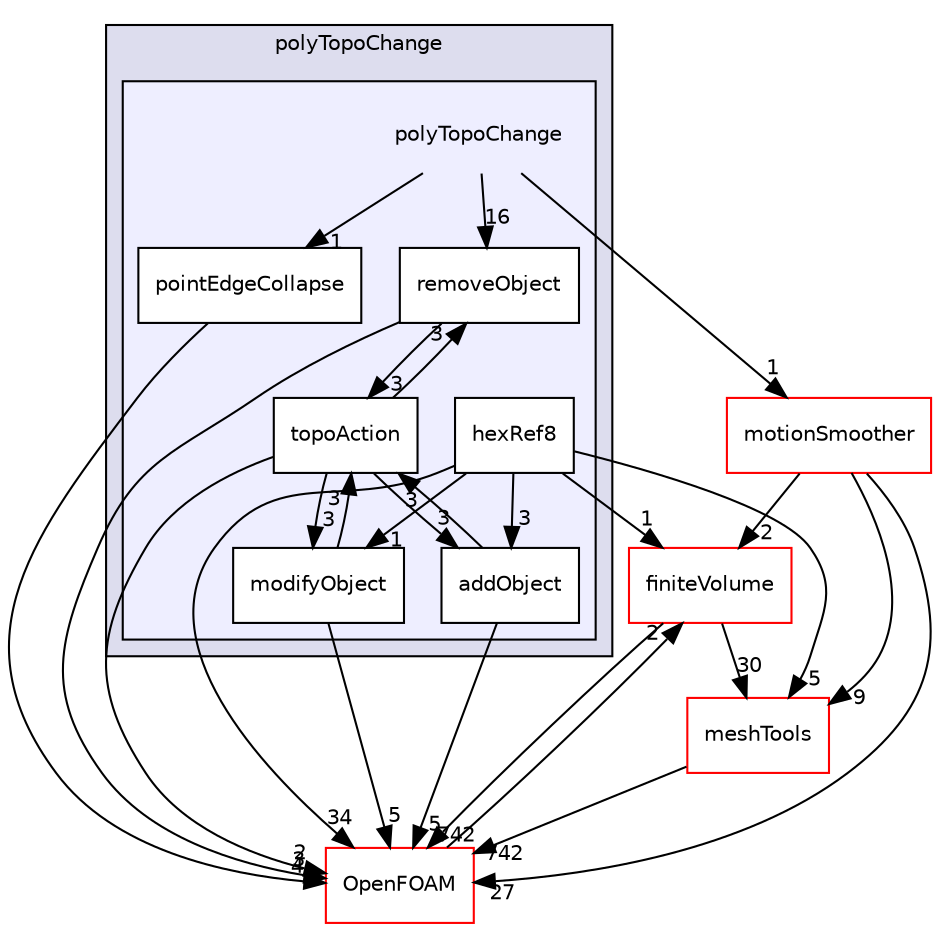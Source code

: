 digraph "src/dynamicMesh/polyTopoChange/polyTopoChange" {
  bgcolor=transparent;
  compound=true
  node [ fontsize="10", fontname="Helvetica"];
  edge [ labelfontsize="10", labelfontname="Helvetica"];
  subgraph clusterdir_1dcc9f8d039401a5088c21c8f851d182 {
    graph [ bgcolor="#ddddee", pencolor="black", label="polyTopoChange" fontname="Helvetica", fontsize="10", URL="dir_1dcc9f8d039401a5088c21c8f851d182.html"]
  subgraph clusterdir_312178702b93695831f6550a8adac170 {
    graph [ bgcolor="#eeeeff", pencolor="black", label="" URL="dir_312178702b93695831f6550a8adac170.html"];
    dir_312178702b93695831f6550a8adac170 [shape=plaintext label="polyTopoChange"];
    dir_d9ee5e3d9912dc032da774cc35ce3131 [shape=box label="addObject" color="black" fillcolor="white" style="filled" URL="dir_d9ee5e3d9912dc032da774cc35ce3131.html"];
    dir_d677ce20842980bf1fac1db8ae9e561b [shape=box label="hexRef8" color="black" fillcolor="white" style="filled" URL="dir_d677ce20842980bf1fac1db8ae9e561b.html"];
    dir_cb27fedece1be2b4c875a7d735a8664e [shape=box label="modifyObject" color="black" fillcolor="white" style="filled" URL="dir_cb27fedece1be2b4c875a7d735a8664e.html"];
    dir_51c191f54fe0236cf748102de597495e [shape=box label="pointEdgeCollapse" color="black" fillcolor="white" style="filled" URL="dir_51c191f54fe0236cf748102de597495e.html"];
    dir_06296bd8b41385b4250e164b0b7ad03a [shape=box label="removeObject" color="black" fillcolor="white" style="filled" URL="dir_06296bd8b41385b4250e164b0b7ad03a.html"];
    dir_29390a93201d75a4a0dc1eba109fb924 [shape=box label="topoAction" color="black" fillcolor="white" style="filled" URL="dir_29390a93201d75a4a0dc1eba109fb924.html"];
  }
  }
  dir_9bd15774b555cf7259a6fa18f99fe99b [shape=box label="finiteVolume" color="red" URL="dir_9bd15774b555cf7259a6fa18f99fe99b.html"];
  dir_ae30ad0bef50cf391b24c614251bb9fd [shape=box label="meshTools" color="red" URL="dir_ae30ad0bef50cf391b24c614251bb9fd.html"];
  dir_a5f41142d67d2cb37e86033b3571a7be [shape=box label="motionSmoother" color="red" URL="dir_a5f41142d67d2cb37e86033b3571a7be.html"];
  dir_c5473ff19b20e6ec4dfe5c310b3778a8 [shape=box label="OpenFOAM" color="red" URL="dir_c5473ff19b20e6ec4dfe5c310b3778a8.html"];
  dir_9bd15774b555cf7259a6fa18f99fe99b->dir_ae30ad0bef50cf391b24c614251bb9fd [headlabel="30", labeldistance=1.5 headhref="dir_000867_001783.html"];
  dir_9bd15774b555cf7259a6fa18f99fe99b->dir_c5473ff19b20e6ec4dfe5c310b3778a8 [headlabel="742", labeldistance=1.5 headhref="dir_000867_001929.html"];
  dir_ae30ad0bef50cf391b24c614251bb9fd->dir_c5473ff19b20e6ec4dfe5c310b3778a8 [headlabel="742", labeldistance=1.5 headhref="dir_001783_001929.html"];
  dir_cb27fedece1be2b4c875a7d735a8664e->dir_c5473ff19b20e6ec4dfe5c310b3778a8 [headlabel="5", labeldistance=1.5 headhref="dir_000820_001929.html"];
  dir_cb27fedece1be2b4c875a7d735a8664e->dir_29390a93201d75a4a0dc1eba109fb924 [headlabel="3", labeldistance=1.5 headhref="dir_000820_000824.html"];
  dir_06296bd8b41385b4250e164b0b7ad03a->dir_c5473ff19b20e6ec4dfe5c310b3778a8 [headlabel="3", labeldistance=1.5 headhref="dir_000823_001929.html"];
  dir_06296bd8b41385b4250e164b0b7ad03a->dir_29390a93201d75a4a0dc1eba109fb924 [headlabel="3", labeldistance=1.5 headhref="dir_000823_000824.html"];
  dir_a5f41142d67d2cb37e86033b3571a7be->dir_9bd15774b555cf7259a6fa18f99fe99b [headlabel="2", labeldistance=1.5 headhref="dir_000800_000867.html"];
  dir_a5f41142d67d2cb37e86033b3571a7be->dir_ae30ad0bef50cf391b24c614251bb9fd [headlabel="9", labeldistance=1.5 headhref="dir_000800_001783.html"];
  dir_a5f41142d67d2cb37e86033b3571a7be->dir_c5473ff19b20e6ec4dfe5c310b3778a8 [headlabel="27", labeldistance=1.5 headhref="dir_000800_001929.html"];
  dir_51c191f54fe0236cf748102de597495e->dir_c5473ff19b20e6ec4dfe5c310b3778a8 [headlabel="4", labeldistance=1.5 headhref="dir_000821_001929.html"];
  dir_d677ce20842980bf1fac1db8ae9e561b->dir_9bd15774b555cf7259a6fa18f99fe99b [headlabel="1", labeldistance=1.5 headhref="dir_000819_000867.html"];
  dir_d677ce20842980bf1fac1db8ae9e561b->dir_ae30ad0bef50cf391b24c614251bb9fd [headlabel="5", labeldistance=1.5 headhref="dir_000819_001783.html"];
  dir_d677ce20842980bf1fac1db8ae9e561b->dir_cb27fedece1be2b4c875a7d735a8664e [headlabel="1", labeldistance=1.5 headhref="dir_000819_000820.html"];
  dir_d677ce20842980bf1fac1db8ae9e561b->dir_d9ee5e3d9912dc032da774cc35ce3131 [headlabel="3", labeldistance=1.5 headhref="dir_000819_000818.html"];
  dir_d677ce20842980bf1fac1db8ae9e561b->dir_c5473ff19b20e6ec4dfe5c310b3778a8 [headlabel="34", labeldistance=1.5 headhref="dir_000819_001929.html"];
  dir_d9ee5e3d9912dc032da774cc35ce3131->dir_c5473ff19b20e6ec4dfe5c310b3778a8 [headlabel="5", labeldistance=1.5 headhref="dir_000818_001929.html"];
  dir_d9ee5e3d9912dc032da774cc35ce3131->dir_29390a93201d75a4a0dc1eba109fb924 [headlabel="3", labeldistance=1.5 headhref="dir_000818_000824.html"];
  dir_c5473ff19b20e6ec4dfe5c310b3778a8->dir_9bd15774b555cf7259a6fa18f99fe99b [headlabel="2", labeldistance=1.5 headhref="dir_001929_000867.html"];
  dir_29390a93201d75a4a0dc1eba109fb924->dir_cb27fedece1be2b4c875a7d735a8664e [headlabel="3", labeldistance=1.5 headhref="dir_000824_000820.html"];
  dir_29390a93201d75a4a0dc1eba109fb924->dir_06296bd8b41385b4250e164b0b7ad03a [headlabel="3", labeldistance=1.5 headhref="dir_000824_000823.html"];
  dir_29390a93201d75a4a0dc1eba109fb924->dir_d9ee5e3d9912dc032da774cc35ce3131 [headlabel="3", labeldistance=1.5 headhref="dir_000824_000818.html"];
  dir_29390a93201d75a4a0dc1eba109fb924->dir_c5473ff19b20e6ec4dfe5c310b3778a8 [headlabel="2", labeldistance=1.5 headhref="dir_000824_001929.html"];
  dir_312178702b93695831f6550a8adac170->dir_06296bd8b41385b4250e164b0b7ad03a [headlabel="16", labeldistance=1.5 headhref="dir_000817_000823.html"];
  dir_312178702b93695831f6550a8adac170->dir_a5f41142d67d2cb37e86033b3571a7be [headlabel="1", labeldistance=1.5 headhref="dir_000817_000800.html"];
  dir_312178702b93695831f6550a8adac170->dir_51c191f54fe0236cf748102de597495e [headlabel="1", labeldistance=1.5 headhref="dir_000817_000821.html"];
}
